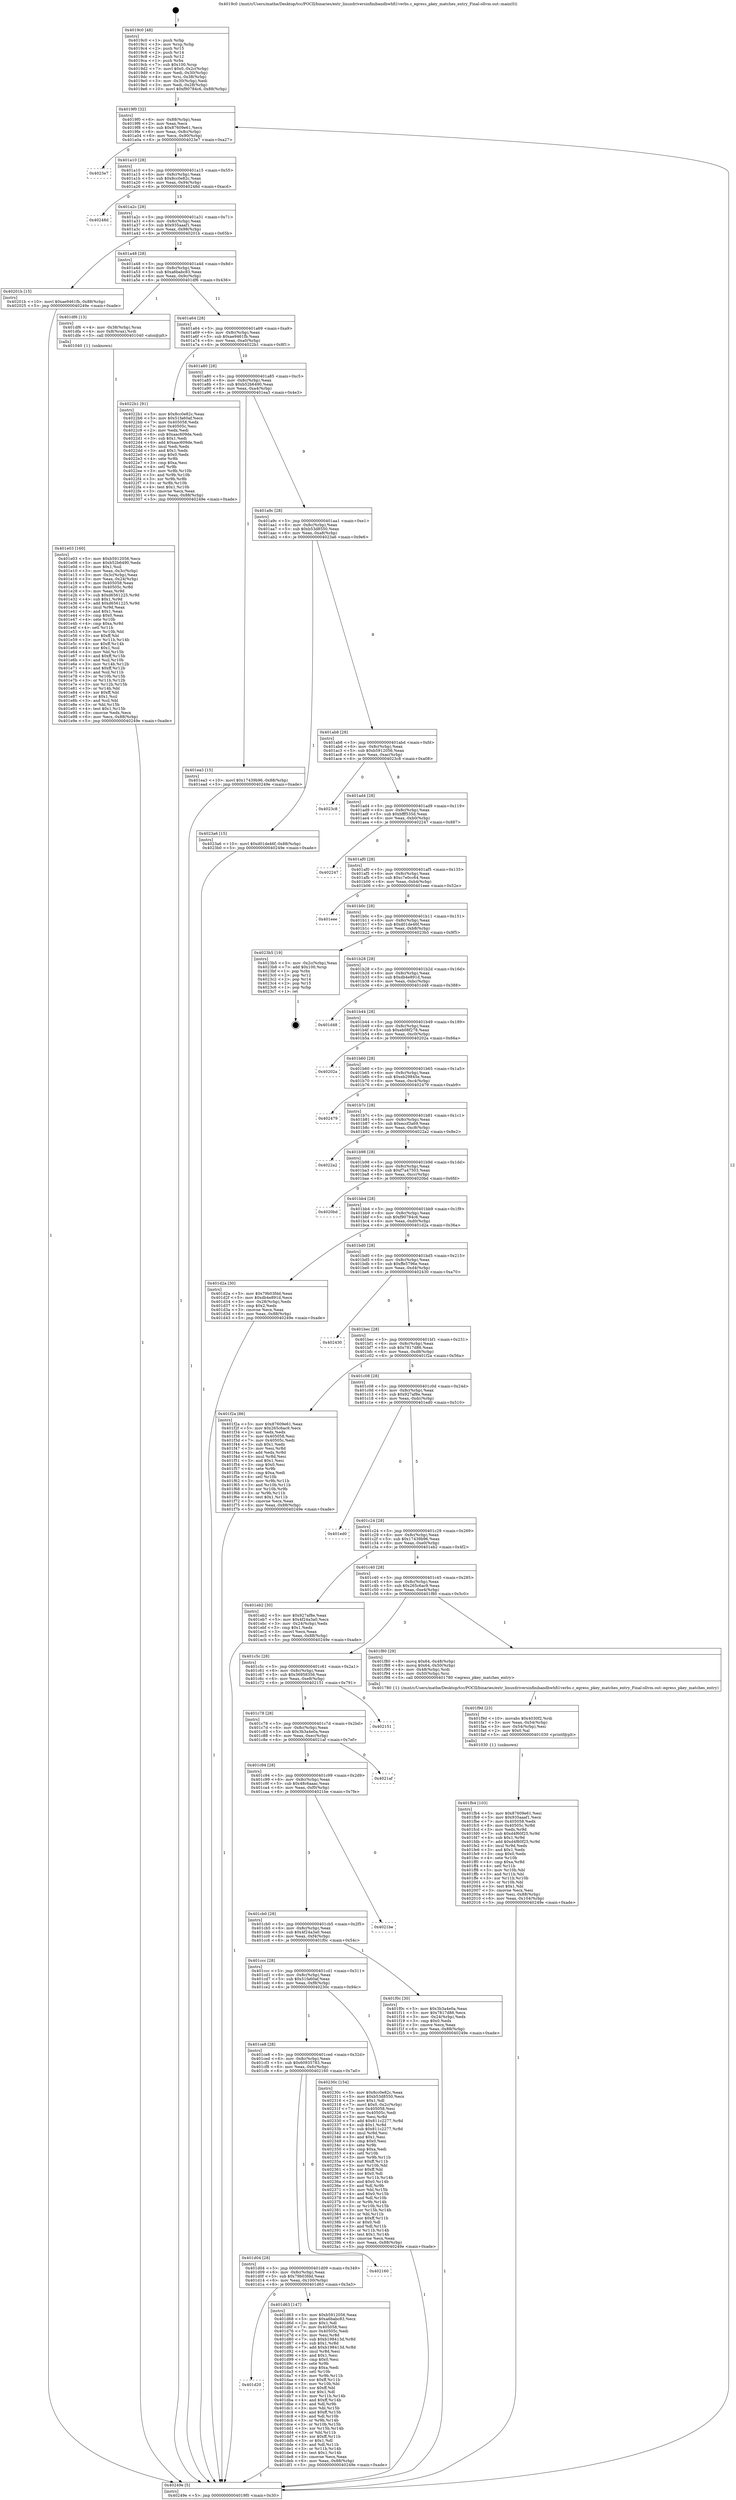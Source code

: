 digraph "0x4019c0" {
  label = "0x4019c0 (/mnt/c/Users/mathe/Desktop/tcc/POCII/binaries/extr_linuxdriversinfinibandhwhfi1verbs.c_egress_pkey_matches_entry_Final-ollvm.out::main(0))"
  labelloc = "t"
  node[shape=record]

  Entry [label="",width=0.3,height=0.3,shape=circle,fillcolor=black,style=filled]
  "0x4019f0" [label="{
     0x4019f0 [32]\l
     | [instrs]\l
     &nbsp;&nbsp;0x4019f0 \<+6\>: mov -0x88(%rbp),%eax\l
     &nbsp;&nbsp;0x4019f6 \<+2\>: mov %eax,%ecx\l
     &nbsp;&nbsp;0x4019f8 \<+6\>: sub $0x87609e61,%ecx\l
     &nbsp;&nbsp;0x4019fe \<+6\>: mov %eax,-0x8c(%rbp)\l
     &nbsp;&nbsp;0x401a04 \<+6\>: mov %ecx,-0x90(%rbp)\l
     &nbsp;&nbsp;0x401a0a \<+6\>: je 00000000004023e7 \<main+0xa27\>\l
  }"]
  "0x4023e7" [label="{
     0x4023e7\l
  }", style=dashed]
  "0x401a10" [label="{
     0x401a10 [28]\l
     | [instrs]\l
     &nbsp;&nbsp;0x401a10 \<+5\>: jmp 0000000000401a15 \<main+0x55\>\l
     &nbsp;&nbsp;0x401a15 \<+6\>: mov -0x8c(%rbp),%eax\l
     &nbsp;&nbsp;0x401a1b \<+5\>: sub $0x8cc0e82c,%eax\l
     &nbsp;&nbsp;0x401a20 \<+6\>: mov %eax,-0x94(%rbp)\l
     &nbsp;&nbsp;0x401a26 \<+6\>: je 000000000040248d \<main+0xacd\>\l
  }"]
  Exit [label="",width=0.3,height=0.3,shape=circle,fillcolor=black,style=filled,peripheries=2]
  "0x40248d" [label="{
     0x40248d\l
  }", style=dashed]
  "0x401a2c" [label="{
     0x401a2c [28]\l
     | [instrs]\l
     &nbsp;&nbsp;0x401a2c \<+5\>: jmp 0000000000401a31 \<main+0x71\>\l
     &nbsp;&nbsp;0x401a31 \<+6\>: mov -0x8c(%rbp),%eax\l
     &nbsp;&nbsp;0x401a37 \<+5\>: sub $0x935aaaf1,%eax\l
     &nbsp;&nbsp;0x401a3c \<+6\>: mov %eax,-0x98(%rbp)\l
     &nbsp;&nbsp;0x401a42 \<+6\>: je 000000000040201b \<main+0x65b\>\l
  }"]
  "0x401fb4" [label="{
     0x401fb4 [103]\l
     | [instrs]\l
     &nbsp;&nbsp;0x401fb4 \<+5\>: mov $0x87609e61,%esi\l
     &nbsp;&nbsp;0x401fb9 \<+5\>: mov $0x935aaaf1,%ecx\l
     &nbsp;&nbsp;0x401fbe \<+7\>: mov 0x405058,%edx\l
     &nbsp;&nbsp;0x401fc5 \<+8\>: mov 0x40505c,%r8d\l
     &nbsp;&nbsp;0x401fcd \<+3\>: mov %edx,%r9d\l
     &nbsp;&nbsp;0x401fd0 \<+7\>: sub $0xd4f60f25,%r9d\l
     &nbsp;&nbsp;0x401fd7 \<+4\>: sub $0x1,%r9d\l
     &nbsp;&nbsp;0x401fdb \<+7\>: add $0xd4f60f25,%r9d\l
     &nbsp;&nbsp;0x401fe2 \<+4\>: imul %r9d,%edx\l
     &nbsp;&nbsp;0x401fe6 \<+3\>: and $0x1,%edx\l
     &nbsp;&nbsp;0x401fe9 \<+3\>: cmp $0x0,%edx\l
     &nbsp;&nbsp;0x401fec \<+4\>: sete %r10b\l
     &nbsp;&nbsp;0x401ff0 \<+4\>: cmp $0xa,%r8d\l
     &nbsp;&nbsp;0x401ff4 \<+4\>: setl %r11b\l
     &nbsp;&nbsp;0x401ff8 \<+3\>: mov %r10b,%bl\l
     &nbsp;&nbsp;0x401ffb \<+3\>: and %r11b,%bl\l
     &nbsp;&nbsp;0x401ffe \<+3\>: xor %r11b,%r10b\l
     &nbsp;&nbsp;0x402001 \<+3\>: or %r10b,%bl\l
     &nbsp;&nbsp;0x402004 \<+3\>: test $0x1,%bl\l
     &nbsp;&nbsp;0x402007 \<+3\>: cmovne %ecx,%esi\l
     &nbsp;&nbsp;0x40200a \<+6\>: mov %esi,-0x88(%rbp)\l
     &nbsp;&nbsp;0x402010 \<+6\>: mov %eax,-0x104(%rbp)\l
     &nbsp;&nbsp;0x402016 \<+5\>: jmp 000000000040249e \<main+0xade\>\l
  }"]
  "0x40201b" [label="{
     0x40201b [15]\l
     | [instrs]\l
     &nbsp;&nbsp;0x40201b \<+10\>: movl $0xae9461fb,-0x88(%rbp)\l
     &nbsp;&nbsp;0x402025 \<+5\>: jmp 000000000040249e \<main+0xade\>\l
  }"]
  "0x401a48" [label="{
     0x401a48 [28]\l
     | [instrs]\l
     &nbsp;&nbsp;0x401a48 \<+5\>: jmp 0000000000401a4d \<main+0x8d\>\l
     &nbsp;&nbsp;0x401a4d \<+6\>: mov -0x8c(%rbp),%eax\l
     &nbsp;&nbsp;0x401a53 \<+5\>: sub $0xa6babc83,%eax\l
     &nbsp;&nbsp;0x401a58 \<+6\>: mov %eax,-0x9c(%rbp)\l
     &nbsp;&nbsp;0x401a5e \<+6\>: je 0000000000401df6 \<main+0x436\>\l
  }"]
  "0x401f9d" [label="{
     0x401f9d [23]\l
     | [instrs]\l
     &nbsp;&nbsp;0x401f9d \<+10\>: movabs $0x4030f2,%rdi\l
     &nbsp;&nbsp;0x401fa7 \<+3\>: mov %eax,-0x54(%rbp)\l
     &nbsp;&nbsp;0x401faa \<+3\>: mov -0x54(%rbp),%esi\l
     &nbsp;&nbsp;0x401fad \<+2\>: mov $0x0,%al\l
     &nbsp;&nbsp;0x401faf \<+5\>: call 0000000000401030 \<printf@plt\>\l
     | [calls]\l
     &nbsp;&nbsp;0x401030 \{1\} (unknown)\l
  }"]
  "0x401df6" [label="{
     0x401df6 [13]\l
     | [instrs]\l
     &nbsp;&nbsp;0x401df6 \<+4\>: mov -0x38(%rbp),%rax\l
     &nbsp;&nbsp;0x401dfa \<+4\>: mov 0x8(%rax),%rdi\l
     &nbsp;&nbsp;0x401dfe \<+5\>: call 0000000000401040 \<atoi@plt\>\l
     | [calls]\l
     &nbsp;&nbsp;0x401040 \{1\} (unknown)\l
  }"]
  "0x401a64" [label="{
     0x401a64 [28]\l
     | [instrs]\l
     &nbsp;&nbsp;0x401a64 \<+5\>: jmp 0000000000401a69 \<main+0xa9\>\l
     &nbsp;&nbsp;0x401a69 \<+6\>: mov -0x8c(%rbp),%eax\l
     &nbsp;&nbsp;0x401a6f \<+5\>: sub $0xae9461fb,%eax\l
     &nbsp;&nbsp;0x401a74 \<+6\>: mov %eax,-0xa0(%rbp)\l
     &nbsp;&nbsp;0x401a7a \<+6\>: je 00000000004022b1 \<main+0x8f1\>\l
  }"]
  "0x401e03" [label="{
     0x401e03 [160]\l
     | [instrs]\l
     &nbsp;&nbsp;0x401e03 \<+5\>: mov $0xb5912056,%ecx\l
     &nbsp;&nbsp;0x401e08 \<+5\>: mov $0xb52b6490,%edx\l
     &nbsp;&nbsp;0x401e0d \<+3\>: mov $0x1,%sil\l
     &nbsp;&nbsp;0x401e10 \<+3\>: mov %eax,-0x3c(%rbp)\l
     &nbsp;&nbsp;0x401e13 \<+3\>: mov -0x3c(%rbp),%eax\l
     &nbsp;&nbsp;0x401e16 \<+3\>: mov %eax,-0x24(%rbp)\l
     &nbsp;&nbsp;0x401e19 \<+7\>: mov 0x405058,%eax\l
     &nbsp;&nbsp;0x401e20 \<+8\>: mov 0x40505c,%r8d\l
     &nbsp;&nbsp;0x401e28 \<+3\>: mov %eax,%r9d\l
     &nbsp;&nbsp;0x401e2b \<+7\>: sub $0xd6561225,%r9d\l
     &nbsp;&nbsp;0x401e32 \<+4\>: sub $0x1,%r9d\l
     &nbsp;&nbsp;0x401e36 \<+7\>: add $0xd6561225,%r9d\l
     &nbsp;&nbsp;0x401e3d \<+4\>: imul %r9d,%eax\l
     &nbsp;&nbsp;0x401e41 \<+3\>: and $0x1,%eax\l
     &nbsp;&nbsp;0x401e44 \<+3\>: cmp $0x0,%eax\l
     &nbsp;&nbsp;0x401e47 \<+4\>: sete %r10b\l
     &nbsp;&nbsp;0x401e4b \<+4\>: cmp $0xa,%r8d\l
     &nbsp;&nbsp;0x401e4f \<+4\>: setl %r11b\l
     &nbsp;&nbsp;0x401e53 \<+3\>: mov %r10b,%bl\l
     &nbsp;&nbsp;0x401e56 \<+3\>: xor $0xff,%bl\l
     &nbsp;&nbsp;0x401e59 \<+3\>: mov %r11b,%r14b\l
     &nbsp;&nbsp;0x401e5c \<+4\>: xor $0xff,%r14b\l
     &nbsp;&nbsp;0x401e60 \<+4\>: xor $0x1,%sil\l
     &nbsp;&nbsp;0x401e64 \<+3\>: mov %bl,%r15b\l
     &nbsp;&nbsp;0x401e67 \<+4\>: and $0xff,%r15b\l
     &nbsp;&nbsp;0x401e6b \<+3\>: and %sil,%r10b\l
     &nbsp;&nbsp;0x401e6e \<+3\>: mov %r14b,%r12b\l
     &nbsp;&nbsp;0x401e71 \<+4\>: and $0xff,%r12b\l
     &nbsp;&nbsp;0x401e75 \<+3\>: and %sil,%r11b\l
     &nbsp;&nbsp;0x401e78 \<+3\>: or %r10b,%r15b\l
     &nbsp;&nbsp;0x401e7b \<+3\>: or %r11b,%r12b\l
     &nbsp;&nbsp;0x401e7e \<+3\>: xor %r12b,%r15b\l
     &nbsp;&nbsp;0x401e81 \<+3\>: or %r14b,%bl\l
     &nbsp;&nbsp;0x401e84 \<+3\>: xor $0xff,%bl\l
     &nbsp;&nbsp;0x401e87 \<+4\>: or $0x1,%sil\l
     &nbsp;&nbsp;0x401e8b \<+3\>: and %sil,%bl\l
     &nbsp;&nbsp;0x401e8e \<+3\>: or %bl,%r15b\l
     &nbsp;&nbsp;0x401e91 \<+4\>: test $0x1,%r15b\l
     &nbsp;&nbsp;0x401e95 \<+3\>: cmovne %edx,%ecx\l
     &nbsp;&nbsp;0x401e98 \<+6\>: mov %ecx,-0x88(%rbp)\l
     &nbsp;&nbsp;0x401e9e \<+5\>: jmp 000000000040249e \<main+0xade\>\l
  }"]
  "0x4022b1" [label="{
     0x4022b1 [91]\l
     | [instrs]\l
     &nbsp;&nbsp;0x4022b1 \<+5\>: mov $0x8cc0e82c,%eax\l
     &nbsp;&nbsp;0x4022b6 \<+5\>: mov $0x51fa60af,%ecx\l
     &nbsp;&nbsp;0x4022bb \<+7\>: mov 0x405058,%edx\l
     &nbsp;&nbsp;0x4022c2 \<+7\>: mov 0x40505c,%esi\l
     &nbsp;&nbsp;0x4022c9 \<+2\>: mov %edx,%edi\l
     &nbsp;&nbsp;0x4022cb \<+6\>: sub $0xaac609de,%edi\l
     &nbsp;&nbsp;0x4022d1 \<+3\>: sub $0x1,%edi\l
     &nbsp;&nbsp;0x4022d4 \<+6\>: add $0xaac609de,%edi\l
     &nbsp;&nbsp;0x4022da \<+3\>: imul %edi,%edx\l
     &nbsp;&nbsp;0x4022dd \<+3\>: and $0x1,%edx\l
     &nbsp;&nbsp;0x4022e0 \<+3\>: cmp $0x0,%edx\l
     &nbsp;&nbsp;0x4022e3 \<+4\>: sete %r8b\l
     &nbsp;&nbsp;0x4022e7 \<+3\>: cmp $0xa,%esi\l
     &nbsp;&nbsp;0x4022ea \<+4\>: setl %r9b\l
     &nbsp;&nbsp;0x4022ee \<+3\>: mov %r8b,%r10b\l
     &nbsp;&nbsp;0x4022f1 \<+3\>: and %r9b,%r10b\l
     &nbsp;&nbsp;0x4022f4 \<+3\>: xor %r9b,%r8b\l
     &nbsp;&nbsp;0x4022f7 \<+3\>: or %r8b,%r10b\l
     &nbsp;&nbsp;0x4022fa \<+4\>: test $0x1,%r10b\l
     &nbsp;&nbsp;0x4022fe \<+3\>: cmovne %ecx,%eax\l
     &nbsp;&nbsp;0x402301 \<+6\>: mov %eax,-0x88(%rbp)\l
     &nbsp;&nbsp;0x402307 \<+5\>: jmp 000000000040249e \<main+0xade\>\l
  }"]
  "0x401a80" [label="{
     0x401a80 [28]\l
     | [instrs]\l
     &nbsp;&nbsp;0x401a80 \<+5\>: jmp 0000000000401a85 \<main+0xc5\>\l
     &nbsp;&nbsp;0x401a85 \<+6\>: mov -0x8c(%rbp),%eax\l
     &nbsp;&nbsp;0x401a8b \<+5\>: sub $0xb52b6490,%eax\l
     &nbsp;&nbsp;0x401a90 \<+6\>: mov %eax,-0xa4(%rbp)\l
     &nbsp;&nbsp;0x401a96 \<+6\>: je 0000000000401ea3 \<main+0x4e3\>\l
  }"]
  "0x401d20" [label="{
     0x401d20\l
  }", style=dashed]
  "0x401ea3" [label="{
     0x401ea3 [15]\l
     | [instrs]\l
     &nbsp;&nbsp;0x401ea3 \<+10\>: movl $0x17439b96,-0x88(%rbp)\l
     &nbsp;&nbsp;0x401ead \<+5\>: jmp 000000000040249e \<main+0xade\>\l
  }"]
  "0x401a9c" [label="{
     0x401a9c [28]\l
     | [instrs]\l
     &nbsp;&nbsp;0x401a9c \<+5\>: jmp 0000000000401aa1 \<main+0xe1\>\l
     &nbsp;&nbsp;0x401aa1 \<+6\>: mov -0x8c(%rbp),%eax\l
     &nbsp;&nbsp;0x401aa7 \<+5\>: sub $0xb53d8550,%eax\l
     &nbsp;&nbsp;0x401aac \<+6\>: mov %eax,-0xa8(%rbp)\l
     &nbsp;&nbsp;0x401ab2 \<+6\>: je 00000000004023a6 \<main+0x9e6\>\l
  }"]
  "0x401d63" [label="{
     0x401d63 [147]\l
     | [instrs]\l
     &nbsp;&nbsp;0x401d63 \<+5\>: mov $0xb5912056,%eax\l
     &nbsp;&nbsp;0x401d68 \<+5\>: mov $0xa6babc83,%ecx\l
     &nbsp;&nbsp;0x401d6d \<+2\>: mov $0x1,%dl\l
     &nbsp;&nbsp;0x401d6f \<+7\>: mov 0x405058,%esi\l
     &nbsp;&nbsp;0x401d76 \<+7\>: mov 0x40505c,%edi\l
     &nbsp;&nbsp;0x401d7d \<+3\>: mov %esi,%r8d\l
     &nbsp;&nbsp;0x401d80 \<+7\>: sub $0xb198413d,%r8d\l
     &nbsp;&nbsp;0x401d87 \<+4\>: sub $0x1,%r8d\l
     &nbsp;&nbsp;0x401d8b \<+7\>: add $0xb198413d,%r8d\l
     &nbsp;&nbsp;0x401d92 \<+4\>: imul %r8d,%esi\l
     &nbsp;&nbsp;0x401d96 \<+3\>: and $0x1,%esi\l
     &nbsp;&nbsp;0x401d99 \<+3\>: cmp $0x0,%esi\l
     &nbsp;&nbsp;0x401d9c \<+4\>: sete %r9b\l
     &nbsp;&nbsp;0x401da0 \<+3\>: cmp $0xa,%edi\l
     &nbsp;&nbsp;0x401da3 \<+4\>: setl %r10b\l
     &nbsp;&nbsp;0x401da7 \<+3\>: mov %r9b,%r11b\l
     &nbsp;&nbsp;0x401daa \<+4\>: xor $0xff,%r11b\l
     &nbsp;&nbsp;0x401dae \<+3\>: mov %r10b,%bl\l
     &nbsp;&nbsp;0x401db1 \<+3\>: xor $0xff,%bl\l
     &nbsp;&nbsp;0x401db4 \<+3\>: xor $0x1,%dl\l
     &nbsp;&nbsp;0x401db7 \<+3\>: mov %r11b,%r14b\l
     &nbsp;&nbsp;0x401dba \<+4\>: and $0xff,%r14b\l
     &nbsp;&nbsp;0x401dbe \<+3\>: and %dl,%r9b\l
     &nbsp;&nbsp;0x401dc1 \<+3\>: mov %bl,%r15b\l
     &nbsp;&nbsp;0x401dc4 \<+4\>: and $0xff,%r15b\l
     &nbsp;&nbsp;0x401dc8 \<+3\>: and %dl,%r10b\l
     &nbsp;&nbsp;0x401dcb \<+3\>: or %r9b,%r14b\l
     &nbsp;&nbsp;0x401dce \<+3\>: or %r10b,%r15b\l
     &nbsp;&nbsp;0x401dd1 \<+3\>: xor %r15b,%r14b\l
     &nbsp;&nbsp;0x401dd4 \<+3\>: or %bl,%r11b\l
     &nbsp;&nbsp;0x401dd7 \<+4\>: xor $0xff,%r11b\l
     &nbsp;&nbsp;0x401ddb \<+3\>: or $0x1,%dl\l
     &nbsp;&nbsp;0x401dde \<+3\>: and %dl,%r11b\l
     &nbsp;&nbsp;0x401de1 \<+3\>: or %r11b,%r14b\l
     &nbsp;&nbsp;0x401de4 \<+4\>: test $0x1,%r14b\l
     &nbsp;&nbsp;0x401de8 \<+3\>: cmovne %ecx,%eax\l
     &nbsp;&nbsp;0x401deb \<+6\>: mov %eax,-0x88(%rbp)\l
     &nbsp;&nbsp;0x401df1 \<+5\>: jmp 000000000040249e \<main+0xade\>\l
  }"]
  "0x4023a6" [label="{
     0x4023a6 [15]\l
     | [instrs]\l
     &nbsp;&nbsp;0x4023a6 \<+10\>: movl $0xd01de46f,-0x88(%rbp)\l
     &nbsp;&nbsp;0x4023b0 \<+5\>: jmp 000000000040249e \<main+0xade\>\l
  }"]
  "0x401ab8" [label="{
     0x401ab8 [28]\l
     | [instrs]\l
     &nbsp;&nbsp;0x401ab8 \<+5\>: jmp 0000000000401abd \<main+0xfd\>\l
     &nbsp;&nbsp;0x401abd \<+6\>: mov -0x8c(%rbp),%eax\l
     &nbsp;&nbsp;0x401ac3 \<+5\>: sub $0xb5912056,%eax\l
     &nbsp;&nbsp;0x401ac8 \<+6\>: mov %eax,-0xac(%rbp)\l
     &nbsp;&nbsp;0x401ace \<+6\>: je 00000000004023c8 \<main+0xa08\>\l
  }"]
  "0x401d04" [label="{
     0x401d04 [28]\l
     | [instrs]\l
     &nbsp;&nbsp;0x401d04 \<+5\>: jmp 0000000000401d09 \<main+0x349\>\l
     &nbsp;&nbsp;0x401d09 \<+6\>: mov -0x8c(%rbp),%eax\l
     &nbsp;&nbsp;0x401d0f \<+5\>: sub $0x79b03fdd,%eax\l
     &nbsp;&nbsp;0x401d14 \<+6\>: mov %eax,-0x100(%rbp)\l
     &nbsp;&nbsp;0x401d1a \<+6\>: je 0000000000401d63 \<main+0x3a3\>\l
  }"]
  "0x4023c8" [label="{
     0x4023c8\l
  }", style=dashed]
  "0x401ad4" [label="{
     0x401ad4 [28]\l
     | [instrs]\l
     &nbsp;&nbsp;0x401ad4 \<+5\>: jmp 0000000000401ad9 \<main+0x119\>\l
     &nbsp;&nbsp;0x401ad9 \<+6\>: mov -0x8c(%rbp),%eax\l
     &nbsp;&nbsp;0x401adf \<+5\>: sub $0xbfff535d,%eax\l
     &nbsp;&nbsp;0x401ae4 \<+6\>: mov %eax,-0xb0(%rbp)\l
     &nbsp;&nbsp;0x401aea \<+6\>: je 0000000000402247 \<main+0x887\>\l
  }"]
  "0x402160" [label="{
     0x402160\l
  }", style=dashed]
  "0x402247" [label="{
     0x402247\l
  }", style=dashed]
  "0x401af0" [label="{
     0x401af0 [28]\l
     | [instrs]\l
     &nbsp;&nbsp;0x401af0 \<+5\>: jmp 0000000000401af5 \<main+0x135\>\l
     &nbsp;&nbsp;0x401af5 \<+6\>: mov -0x8c(%rbp),%eax\l
     &nbsp;&nbsp;0x401afb \<+5\>: sub $0xc7e0cc64,%eax\l
     &nbsp;&nbsp;0x401b00 \<+6\>: mov %eax,-0xb4(%rbp)\l
     &nbsp;&nbsp;0x401b06 \<+6\>: je 0000000000401eee \<main+0x52e\>\l
  }"]
  "0x401ce8" [label="{
     0x401ce8 [28]\l
     | [instrs]\l
     &nbsp;&nbsp;0x401ce8 \<+5\>: jmp 0000000000401ced \<main+0x32d\>\l
     &nbsp;&nbsp;0x401ced \<+6\>: mov -0x8c(%rbp),%eax\l
     &nbsp;&nbsp;0x401cf3 \<+5\>: sub $0x60935783,%eax\l
     &nbsp;&nbsp;0x401cf8 \<+6\>: mov %eax,-0xfc(%rbp)\l
     &nbsp;&nbsp;0x401cfe \<+6\>: je 0000000000402160 \<main+0x7a0\>\l
  }"]
  "0x401eee" [label="{
     0x401eee\l
  }", style=dashed]
  "0x401b0c" [label="{
     0x401b0c [28]\l
     | [instrs]\l
     &nbsp;&nbsp;0x401b0c \<+5\>: jmp 0000000000401b11 \<main+0x151\>\l
     &nbsp;&nbsp;0x401b11 \<+6\>: mov -0x8c(%rbp),%eax\l
     &nbsp;&nbsp;0x401b17 \<+5\>: sub $0xd01de46f,%eax\l
     &nbsp;&nbsp;0x401b1c \<+6\>: mov %eax,-0xb8(%rbp)\l
     &nbsp;&nbsp;0x401b22 \<+6\>: je 00000000004023b5 \<main+0x9f5\>\l
  }"]
  "0x40230c" [label="{
     0x40230c [154]\l
     | [instrs]\l
     &nbsp;&nbsp;0x40230c \<+5\>: mov $0x8cc0e82c,%eax\l
     &nbsp;&nbsp;0x402311 \<+5\>: mov $0xb53d8550,%ecx\l
     &nbsp;&nbsp;0x402316 \<+2\>: mov $0x1,%dl\l
     &nbsp;&nbsp;0x402318 \<+7\>: movl $0x0,-0x2c(%rbp)\l
     &nbsp;&nbsp;0x40231f \<+7\>: mov 0x405058,%esi\l
     &nbsp;&nbsp;0x402326 \<+7\>: mov 0x40505c,%edi\l
     &nbsp;&nbsp;0x40232d \<+3\>: mov %esi,%r8d\l
     &nbsp;&nbsp;0x402330 \<+7\>: add $0x811c2277,%r8d\l
     &nbsp;&nbsp;0x402337 \<+4\>: sub $0x1,%r8d\l
     &nbsp;&nbsp;0x40233b \<+7\>: sub $0x811c2277,%r8d\l
     &nbsp;&nbsp;0x402342 \<+4\>: imul %r8d,%esi\l
     &nbsp;&nbsp;0x402346 \<+3\>: and $0x1,%esi\l
     &nbsp;&nbsp;0x402349 \<+3\>: cmp $0x0,%esi\l
     &nbsp;&nbsp;0x40234c \<+4\>: sete %r9b\l
     &nbsp;&nbsp;0x402350 \<+3\>: cmp $0xa,%edi\l
     &nbsp;&nbsp;0x402353 \<+4\>: setl %r10b\l
     &nbsp;&nbsp;0x402357 \<+3\>: mov %r9b,%r11b\l
     &nbsp;&nbsp;0x40235a \<+4\>: xor $0xff,%r11b\l
     &nbsp;&nbsp;0x40235e \<+3\>: mov %r10b,%bl\l
     &nbsp;&nbsp;0x402361 \<+3\>: xor $0xff,%bl\l
     &nbsp;&nbsp;0x402364 \<+3\>: xor $0x0,%dl\l
     &nbsp;&nbsp;0x402367 \<+3\>: mov %r11b,%r14b\l
     &nbsp;&nbsp;0x40236a \<+4\>: and $0x0,%r14b\l
     &nbsp;&nbsp;0x40236e \<+3\>: and %dl,%r9b\l
     &nbsp;&nbsp;0x402371 \<+3\>: mov %bl,%r15b\l
     &nbsp;&nbsp;0x402374 \<+4\>: and $0x0,%r15b\l
     &nbsp;&nbsp;0x402378 \<+3\>: and %dl,%r10b\l
     &nbsp;&nbsp;0x40237b \<+3\>: or %r9b,%r14b\l
     &nbsp;&nbsp;0x40237e \<+3\>: or %r10b,%r15b\l
     &nbsp;&nbsp;0x402381 \<+3\>: xor %r15b,%r14b\l
     &nbsp;&nbsp;0x402384 \<+3\>: or %bl,%r11b\l
     &nbsp;&nbsp;0x402387 \<+4\>: xor $0xff,%r11b\l
     &nbsp;&nbsp;0x40238b \<+3\>: or $0x0,%dl\l
     &nbsp;&nbsp;0x40238e \<+3\>: and %dl,%r11b\l
     &nbsp;&nbsp;0x402391 \<+3\>: or %r11b,%r14b\l
     &nbsp;&nbsp;0x402394 \<+4\>: test $0x1,%r14b\l
     &nbsp;&nbsp;0x402398 \<+3\>: cmovne %ecx,%eax\l
     &nbsp;&nbsp;0x40239b \<+6\>: mov %eax,-0x88(%rbp)\l
     &nbsp;&nbsp;0x4023a1 \<+5\>: jmp 000000000040249e \<main+0xade\>\l
  }"]
  "0x4023b5" [label="{
     0x4023b5 [19]\l
     | [instrs]\l
     &nbsp;&nbsp;0x4023b5 \<+3\>: mov -0x2c(%rbp),%eax\l
     &nbsp;&nbsp;0x4023b8 \<+7\>: add $0x100,%rsp\l
     &nbsp;&nbsp;0x4023bf \<+1\>: pop %rbx\l
     &nbsp;&nbsp;0x4023c0 \<+2\>: pop %r12\l
     &nbsp;&nbsp;0x4023c2 \<+2\>: pop %r14\l
     &nbsp;&nbsp;0x4023c4 \<+2\>: pop %r15\l
     &nbsp;&nbsp;0x4023c6 \<+1\>: pop %rbp\l
     &nbsp;&nbsp;0x4023c7 \<+1\>: ret\l
  }"]
  "0x401b28" [label="{
     0x401b28 [28]\l
     | [instrs]\l
     &nbsp;&nbsp;0x401b28 \<+5\>: jmp 0000000000401b2d \<main+0x16d\>\l
     &nbsp;&nbsp;0x401b2d \<+6\>: mov -0x8c(%rbp),%eax\l
     &nbsp;&nbsp;0x401b33 \<+5\>: sub $0xdb4e891d,%eax\l
     &nbsp;&nbsp;0x401b38 \<+6\>: mov %eax,-0xbc(%rbp)\l
     &nbsp;&nbsp;0x401b3e \<+6\>: je 0000000000401d48 \<main+0x388\>\l
  }"]
  "0x401ccc" [label="{
     0x401ccc [28]\l
     | [instrs]\l
     &nbsp;&nbsp;0x401ccc \<+5\>: jmp 0000000000401cd1 \<main+0x311\>\l
     &nbsp;&nbsp;0x401cd1 \<+6\>: mov -0x8c(%rbp),%eax\l
     &nbsp;&nbsp;0x401cd7 \<+5\>: sub $0x51fa60af,%eax\l
     &nbsp;&nbsp;0x401cdc \<+6\>: mov %eax,-0xf8(%rbp)\l
     &nbsp;&nbsp;0x401ce2 \<+6\>: je 000000000040230c \<main+0x94c\>\l
  }"]
  "0x401d48" [label="{
     0x401d48\l
  }", style=dashed]
  "0x401b44" [label="{
     0x401b44 [28]\l
     | [instrs]\l
     &nbsp;&nbsp;0x401b44 \<+5\>: jmp 0000000000401b49 \<main+0x189\>\l
     &nbsp;&nbsp;0x401b49 \<+6\>: mov -0x8c(%rbp),%eax\l
     &nbsp;&nbsp;0x401b4f \<+5\>: sub $0xeb08f278,%eax\l
     &nbsp;&nbsp;0x401b54 \<+6\>: mov %eax,-0xc0(%rbp)\l
     &nbsp;&nbsp;0x401b5a \<+6\>: je 000000000040202a \<main+0x66a\>\l
  }"]
  "0x401f0c" [label="{
     0x401f0c [30]\l
     | [instrs]\l
     &nbsp;&nbsp;0x401f0c \<+5\>: mov $0x3b3a4e0a,%eax\l
     &nbsp;&nbsp;0x401f11 \<+5\>: mov $0x7817d86,%ecx\l
     &nbsp;&nbsp;0x401f16 \<+3\>: mov -0x24(%rbp),%edx\l
     &nbsp;&nbsp;0x401f19 \<+3\>: cmp $0x0,%edx\l
     &nbsp;&nbsp;0x401f1c \<+3\>: cmove %ecx,%eax\l
     &nbsp;&nbsp;0x401f1f \<+6\>: mov %eax,-0x88(%rbp)\l
     &nbsp;&nbsp;0x401f25 \<+5\>: jmp 000000000040249e \<main+0xade\>\l
  }"]
  "0x40202a" [label="{
     0x40202a\l
  }", style=dashed]
  "0x401b60" [label="{
     0x401b60 [28]\l
     | [instrs]\l
     &nbsp;&nbsp;0x401b60 \<+5\>: jmp 0000000000401b65 \<main+0x1a5\>\l
     &nbsp;&nbsp;0x401b65 \<+6\>: mov -0x8c(%rbp),%eax\l
     &nbsp;&nbsp;0x401b6b \<+5\>: sub $0xeb29845e,%eax\l
     &nbsp;&nbsp;0x401b70 \<+6\>: mov %eax,-0xc4(%rbp)\l
     &nbsp;&nbsp;0x401b76 \<+6\>: je 0000000000402479 \<main+0xab9\>\l
  }"]
  "0x401cb0" [label="{
     0x401cb0 [28]\l
     | [instrs]\l
     &nbsp;&nbsp;0x401cb0 \<+5\>: jmp 0000000000401cb5 \<main+0x2f5\>\l
     &nbsp;&nbsp;0x401cb5 \<+6\>: mov -0x8c(%rbp),%eax\l
     &nbsp;&nbsp;0x401cbb \<+5\>: sub $0x4f24a3a0,%eax\l
     &nbsp;&nbsp;0x401cc0 \<+6\>: mov %eax,-0xf4(%rbp)\l
     &nbsp;&nbsp;0x401cc6 \<+6\>: je 0000000000401f0c \<main+0x54c\>\l
  }"]
  "0x402479" [label="{
     0x402479\l
  }", style=dashed]
  "0x401b7c" [label="{
     0x401b7c [28]\l
     | [instrs]\l
     &nbsp;&nbsp;0x401b7c \<+5\>: jmp 0000000000401b81 \<main+0x1c1\>\l
     &nbsp;&nbsp;0x401b81 \<+6\>: mov -0x8c(%rbp),%eax\l
     &nbsp;&nbsp;0x401b87 \<+5\>: sub $0xeccf3a69,%eax\l
     &nbsp;&nbsp;0x401b8c \<+6\>: mov %eax,-0xc8(%rbp)\l
     &nbsp;&nbsp;0x401b92 \<+6\>: je 00000000004022a2 \<main+0x8e2\>\l
  }"]
  "0x4021be" [label="{
     0x4021be\l
  }", style=dashed]
  "0x4022a2" [label="{
     0x4022a2\l
  }", style=dashed]
  "0x401b98" [label="{
     0x401b98 [28]\l
     | [instrs]\l
     &nbsp;&nbsp;0x401b98 \<+5\>: jmp 0000000000401b9d \<main+0x1dd\>\l
     &nbsp;&nbsp;0x401b9d \<+6\>: mov -0x8c(%rbp),%eax\l
     &nbsp;&nbsp;0x401ba3 \<+5\>: sub $0xf7a47503,%eax\l
     &nbsp;&nbsp;0x401ba8 \<+6\>: mov %eax,-0xcc(%rbp)\l
     &nbsp;&nbsp;0x401bae \<+6\>: je 00000000004020bd \<main+0x6fd\>\l
  }"]
  "0x401c94" [label="{
     0x401c94 [28]\l
     | [instrs]\l
     &nbsp;&nbsp;0x401c94 \<+5\>: jmp 0000000000401c99 \<main+0x2d9\>\l
     &nbsp;&nbsp;0x401c99 \<+6\>: mov -0x8c(%rbp),%eax\l
     &nbsp;&nbsp;0x401c9f \<+5\>: sub $0x48c6aaac,%eax\l
     &nbsp;&nbsp;0x401ca4 \<+6\>: mov %eax,-0xf0(%rbp)\l
     &nbsp;&nbsp;0x401caa \<+6\>: je 00000000004021be \<main+0x7fe\>\l
  }"]
  "0x4020bd" [label="{
     0x4020bd\l
  }", style=dashed]
  "0x401bb4" [label="{
     0x401bb4 [28]\l
     | [instrs]\l
     &nbsp;&nbsp;0x401bb4 \<+5\>: jmp 0000000000401bb9 \<main+0x1f9\>\l
     &nbsp;&nbsp;0x401bb9 \<+6\>: mov -0x8c(%rbp),%eax\l
     &nbsp;&nbsp;0x401bbf \<+5\>: sub $0xf90784c6,%eax\l
     &nbsp;&nbsp;0x401bc4 \<+6\>: mov %eax,-0xd0(%rbp)\l
     &nbsp;&nbsp;0x401bca \<+6\>: je 0000000000401d2a \<main+0x36a\>\l
  }"]
  "0x4021af" [label="{
     0x4021af\l
  }", style=dashed]
  "0x401d2a" [label="{
     0x401d2a [30]\l
     | [instrs]\l
     &nbsp;&nbsp;0x401d2a \<+5\>: mov $0x79b03fdd,%eax\l
     &nbsp;&nbsp;0x401d2f \<+5\>: mov $0xdb4e891d,%ecx\l
     &nbsp;&nbsp;0x401d34 \<+3\>: mov -0x28(%rbp),%edx\l
     &nbsp;&nbsp;0x401d37 \<+3\>: cmp $0x2,%edx\l
     &nbsp;&nbsp;0x401d3a \<+3\>: cmovne %ecx,%eax\l
     &nbsp;&nbsp;0x401d3d \<+6\>: mov %eax,-0x88(%rbp)\l
     &nbsp;&nbsp;0x401d43 \<+5\>: jmp 000000000040249e \<main+0xade\>\l
  }"]
  "0x401bd0" [label="{
     0x401bd0 [28]\l
     | [instrs]\l
     &nbsp;&nbsp;0x401bd0 \<+5\>: jmp 0000000000401bd5 \<main+0x215\>\l
     &nbsp;&nbsp;0x401bd5 \<+6\>: mov -0x8c(%rbp),%eax\l
     &nbsp;&nbsp;0x401bdb \<+5\>: sub $0xffe5796e,%eax\l
     &nbsp;&nbsp;0x401be0 \<+6\>: mov %eax,-0xd4(%rbp)\l
     &nbsp;&nbsp;0x401be6 \<+6\>: je 0000000000402430 \<main+0xa70\>\l
  }"]
  "0x40249e" [label="{
     0x40249e [5]\l
     | [instrs]\l
     &nbsp;&nbsp;0x40249e \<+5\>: jmp 00000000004019f0 \<main+0x30\>\l
  }"]
  "0x4019c0" [label="{
     0x4019c0 [48]\l
     | [instrs]\l
     &nbsp;&nbsp;0x4019c0 \<+1\>: push %rbp\l
     &nbsp;&nbsp;0x4019c1 \<+3\>: mov %rsp,%rbp\l
     &nbsp;&nbsp;0x4019c4 \<+2\>: push %r15\l
     &nbsp;&nbsp;0x4019c6 \<+2\>: push %r14\l
     &nbsp;&nbsp;0x4019c8 \<+2\>: push %r12\l
     &nbsp;&nbsp;0x4019ca \<+1\>: push %rbx\l
     &nbsp;&nbsp;0x4019cb \<+7\>: sub $0x100,%rsp\l
     &nbsp;&nbsp;0x4019d2 \<+7\>: movl $0x0,-0x2c(%rbp)\l
     &nbsp;&nbsp;0x4019d9 \<+3\>: mov %edi,-0x30(%rbp)\l
     &nbsp;&nbsp;0x4019dc \<+4\>: mov %rsi,-0x38(%rbp)\l
     &nbsp;&nbsp;0x4019e0 \<+3\>: mov -0x30(%rbp),%edi\l
     &nbsp;&nbsp;0x4019e3 \<+3\>: mov %edi,-0x28(%rbp)\l
     &nbsp;&nbsp;0x4019e6 \<+10\>: movl $0xf90784c6,-0x88(%rbp)\l
  }"]
  "0x401c78" [label="{
     0x401c78 [28]\l
     | [instrs]\l
     &nbsp;&nbsp;0x401c78 \<+5\>: jmp 0000000000401c7d \<main+0x2bd\>\l
     &nbsp;&nbsp;0x401c7d \<+6\>: mov -0x8c(%rbp),%eax\l
     &nbsp;&nbsp;0x401c83 \<+5\>: sub $0x3b3a4e0a,%eax\l
     &nbsp;&nbsp;0x401c88 \<+6\>: mov %eax,-0xec(%rbp)\l
     &nbsp;&nbsp;0x401c8e \<+6\>: je 00000000004021af \<main+0x7ef\>\l
  }"]
  "0x402430" [label="{
     0x402430\l
  }", style=dashed]
  "0x401bec" [label="{
     0x401bec [28]\l
     | [instrs]\l
     &nbsp;&nbsp;0x401bec \<+5\>: jmp 0000000000401bf1 \<main+0x231\>\l
     &nbsp;&nbsp;0x401bf1 \<+6\>: mov -0x8c(%rbp),%eax\l
     &nbsp;&nbsp;0x401bf7 \<+5\>: sub $0x7817d86,%eax\l
     &nbsp;&nbsp;0x401bfc \<+6\>: mov %eax,-0xd8(%rbp)\l
     &nbsp;&nbsp;0x401c02 \<+6\>: je 0000000000401f2a \<main+0x56a\>\l
  }"]
  "0x402151" [label="{
     0x402151\l
  }", style=dashed]
  "0x401f2a" [label="{
     0x401f2a [86]\l
     | [instrs]\l
     &nbsp;&nbsp;0x401f2a \<+5\>: mov $0x87609e61,%eax\l
     &nbsp;&nbsp;0x401f2f \<+5\>: mov $0x265c6ac9,%ecx\l
     &nbsp;&nbsp;0x401f34 \<+2\>: xor %edx,%edx\l
     &nbsp;&nbsp;0x401f36 \<+7\>: mov 0x405058,%esi\l
     &nbsp;&nbsp;0x401f3d \<+7\>: mov 0x40505c,%edi\l
     &nbsp;&nbsp;0x401f44 \<+3\>: sub $0x1,%edx\l
     &nbsp;&nbsp;0x401f47 \<+3\>: mov %esi,%r8d\l
     &nbsp;&nbsp;0x401f4a \<+3\>: add %edx,%r8d\l
     &nbsp;&nbsp;0x401f4d \<+4\>: imul %r8d,%esi\l
     &nbsp;&nbsp;0x401f51 \<+3\>: and $0x1,%esi\l
     &nbsp;&nbsp;0x401f54 \<+3\>: cmp $0x0,%esi\l
     &nbsp;&nbsp;0x401f57 \<+4\>: sete %r9b\l
     &nbsp;&nbsp;0x401f5b \<+3\>: cmp $0xa,%edi\l
     &nbsp;&nbsp;0x401f5e \<+4\>: setl %r10b\l
     &nbsp;&nbsp;0x401f62 \<+3\>: mov %r9b,%r11b\l
     &nbsp;&nbsp;0x401f65 \<+3\>: and %r10b,%r11b\l
     &nbsp;&nbsp;0x401f68 \<+3\>: xor %r10b,%r9b\l
     &nbsp;&nbsp;0x401f6b \<+3\>: or %r9b,%r11b\l
     &nbsp;&nbsp;0x401f6e \<+4\>: test $0x1,%r11b\l
     &nbsp;&nbsp;0x401f72 \<+3\>: cmovne %ecx,%eax\l
     &nbsp;&nbsp;0x401f75 \<+6\>: mov %eax,-0x88(%rbp)\l
     &nbsp;&nbsp;0x401f7b \<+5\>: jmp 000000000040249e \<main+0xade\>\l
  }"]
  "0x401c08" [label="{
     0x401c08 [28]\l
     | [instrs]\l
     &nbsp;&nbsp;0x401c08 \<+5\>: jmp 0000000000401c0d \<main+0x24d\>\l
     &nbsp;&nbsp;0x401c0d \<+6\>: mov -0x8c(%rbp),%eax\l
     &nbsp;&nbsp;0x401c13 \<+5\>: sub $0x927af8e,%eax\l
     &nbsp;&nbsp;0x401c18 \<+6\>: mov %eax,-0xdc(%rbp)\l
     &nbsp;&nbsp;0x401c1e \<+6\>: je 0000000000401ed0 \<main+0x510\>\l
  }"]
  "0x401c5c" [label="{
     0x401c5c [28]\l
     | [instrs]\l
     &nbsp;&nbsp;0x401c5c \<+5\>: jmp 0000000000401c61 \<main+0x2a1\>\l
     &nbsp;&nbsp;0x401c61 \<+6\>: mov -0x8c(%rbp),%eax\l
     &nbsp;&nbsp;0x401c67 \<+5\>: sub $0x36958356,%eax\l
     &nbsp;&nbsp;0x401c6c \<+6\>: mov %eax,-0xe8(%rbp)\l
     &nbsp;&nbsp;0x401c72 \<+6\>: je 0000000000402151 \<main+0x791\>\l
  }"]
  "0x401ed0" [label="{
     0x401ed0\l
  }", style=dashed]
  "0x401c24" [label="{
     0x401c24 [28]\l
     | [instrs]\l
     &nbsp;&nbsp;0x401c24 \<+5\>: jmp 0000000000401c29 \<main+0x269\>\l
     &nbsp;&nbsp;0x401c29 \<+6\>: mov -0x8c(%rbp),%eax\l
     &nbsp;&nbsp;0x401c2f \<+5\>: sub $0x17439b96,%eax\l
     &nbsp;&nbsp;0x401c34 \<+6\>: mov %eax,-0xe0(%rbp)\l
     &nbsp;&nbsp;0x401c3a \<+6\>: je 0000000000401eb2 \<main+0x4f2\>\l
  }"]
  "0x401f80" [label="{
     0x401f80 [29]\l
     | [instrs]\l
     &nbsp;&nbsp;0x401f80 \<+8\>: movq $0x64,-0x48(%rbp)\l
     &nbsp;&nbsp;0x401f88 \<+8\>: movq $0x64,-0x50(%rbp)\l
     &nbsp;&nbsp;0x401f90 \<+4\>: mov -0x48(%rbp),%rdi\l
     &nbsp;&nbsp;0x401f94 \<+4\>: mov -0x50(%rbp),%rsi\l
     &nbsp;&nbsp;0x401f98 \<+5\>: call 0000000000401780 \<egress_pkey_matches_entry\>\l
     | [calls]\l
     &nbsp;&nbsp;0x401780 \{1\} (/mnt/c/Users/mathe/Desktop/tcc/POCII/binaries/extr_linuxdriversinfinibandhwhfi1verbs.c_egress_pkey_matches_entry_Final-ollvm.out::egress_pkey_matches_entry)\l
  }"]
  "0x401eb2" [label="{
     0x401eb2 [30]\l
     | [instrs]\l
     &nbsp;&nbsp;0x401eb2 \<+5\>: mov $0x927af8e,%eax\l
     &nbsp;&nbsp;0x401eb7 \<+5\>: mov $0x4f24a3a0,%ecx\l
     &nbsp;&nbsp;0x401ebc \<+3\>: mov -0x24(%rbp),%edx\l
     &nbsp;&nbsp;0x401ebf \<+3\>: cmp $0x1,%edx\l
     &nbsp;&nbsp;0x401ec2 \<+3\>: cmovl %ecx,%eax\l
     &nbsp;&nbsp;0x401ec5 \<+6\>: mov %eax,-0x88(%rbp)\l
     &nbsp;&nbsp;0x401ecb \<+5\>: jmp 000000000040249e \<main+0xade\>\l
  }"]
  "0x401c40" [label="{
     0x401c40 [28]\l
     | [instrs]\l
     &nbsp;&nbsp;0x401c40 \<+5\>: jmp 0000000000401c45 \<main+0x285\>\l
     &nbsp;&nbsp;0x401c45 \<+6\>: mov -0x8c(%rbp),%eax\l
     &nbsp;&nbsp;0x401c4b \<+5\>: sub $0x265c6ac9,%eax\l
     &nbsp;&nbsp;0x401c50 \<+6\>: mov %eax,-0xe4(%rbp)\l
     &nbsp;&nbsp;0x401c56 \<+6\>: je 0000000000401f80 \<main+0x5c0\>\l
  }"]
  Entry -> "0x4019c0" [label=" 1"]
  "0x4019f0" -> "0x4023e7" [label=" 0"]
  "0x4019f0" -> "0x401a10" [label=" 13"]
  "0x4023b5" -> Exit [label=" 1"]
  "0x401a10" -> "0x40248d" [label=" 0"]
  "0x401a10" -> "0x401a2c" [label=" 13"]
  "0x4023a6" -> "0x40249e" [label=" 1"]
  "0x401a2c" -> "0x40201b" [label=" 1"]
  "0x401a2c" -> "0x401a48" [label=" 12"]
  "0x40230c" -> "0x40249e" [label=" 1"]
  "0x401a48" -> "0x401df6" [label=" 1"]
  "0x401a48" -> "0x401a64" [label=" 11"]
  "0x4022b1" -> "0x40249e" [label=" 1"]
  "0x401a64" -> "0x4022b1" [label=" 1"]
  "0x401a64" -> "0x401a80" [label=" 10"]
  "0x40201b" -> "0x40249e" [label=" 1"]
  "0x401a80" -> "0x401ea3" [label=" 1"]
  "0x401a80" -> "0x401a9c" [label=" 9"]
  "0x401fb4" -> "0x40249e" [label=" 1"]
  "0x401a9c" -> "0x4023a6" [label=" 1"]
  "0x401a9c" -> "0x401ab8" [label=" 8"]
  "0x401f9d" -> "0x401fb4" [label=" 1"]
  "0x401ab8" -> "0x4023c8" [label=" 0"]
  "0x401ab8" -> "0x401ad4" [label=" 8"]
  "0x401f2a" -> "0x40249e" [label=" 1"]
  "0x401ad4" -> "0x402247" [label=" 0"]
  "0x401ad4" -> "0x401af0" [label=" 8"]
  "0x401f0c" -> "0x40249e" [label=" 1"]
  "0x401af0" -> "0x401eee" [label=" 0"]
  "0x401af0" -> "0x401b0c" [label=" 8"]
  "0x401ea3" -> "0x40249e" [label=" 1"]
  "0x401b0c" -> "0x4023b5" [label=" 1"]
  "0x401b0c" -> "0x401b28" [label=" 7"]
  "0x401e03" -> "0x40249e" [label=" 1"]
  "0x401b28" -> "0x401d48" [label=" 0"]
  "0x401b28" -> "0x401b44" [label=" 7"]
  "0x401d63" -> "0x40249e" [label=" 1"]
  "0x401b44" -> "0x40202a" [label=" 0"]
  "0x401b44" -> "0x401b60" [label=" 7"]
  "0x401d04" -> "0x401d20" [label=" 0"]
  "0x401b60" -> "0x402479" [label=" 0"]
  "0x401b60" -> "0x401b7c" [label=" 7"]
  "0x401f80" -> "0x401f9d" [label=" 1"]
  "0x401b7c" -> "0x4022a2" [label=" 0"]
  "0x401b7c" -> "0x401b98" [label=" 7"]
  "0x401ce8" -> "0x401d04" [label=" 1"]
  "0x401b98" -> "0x4020bd" [label=" 0"]
  "0x401b98" -> "0x401bb4" [label=" 7"]
  "0x401eb2" -> "0x40249e" [label=" 1"]
  "0x401bb4" -> "0x401d2a" [label=" 1"]
  "0x401bb4" -> "0x401bd0" [label=" 6"]
  "0x401d2a" -> "0x40249e" [label=" 1"]
  "0x4019c0" -> "0x4019f0" [label=" 1"]
  "0x40249e" -> "0x4019f0" [label=" 12"]
  "0x401ccc" -> "0x401ce8" [label=" 1"]
  "0x401bd0" -> "0x402430" [label=" 0"]
  "0x401bd0" -> "0x401bec" [label=" 6"]
  "0x401df6" -> "0x401e03" [label=" 1"]
  "0x401bec" -> "0x401f2a" [label=" 1"]
  "0x401bec" -> "0x401c08" [label=" 5"]
  "0x401cb0" -> "0x401ccc" [label=" 2"]
  "0x401c08" -> "0x401ed0" [label=" 0"]
  "0x401c08" -> "0x401c24" [label=" 5"]
  "0x401d04" -> "0x401d63" [label=" 1"]
  "0x401c24" -> "0x401eb2" [label=" 1"]
  "0x401c24" -> "0x401c40" [label=" 4"]
  "0x401c94" -> "0x401cb0" [label=" 3"]
  "0x401c40" -> "0x401f80" [label=" 1"]
  "0x401c40" -> "0x401c5c" [label=" 3"]
  "0x401cb0" -> "0x401f0c" [label=" 1"]
  "0x401c5c" -> "0x402151" [label=" 0"]
  "0x401c5c" -> "0x401c78" [label=" 3"]
  "0x401ccc" -> "0x40230c" [label=" 1"]
  "0x401c78" -> "0x4021af" [label=" 0"]
  "0x401c78" -> "0x401c94" [label=" 3"]
  "0x401ce8" -> "0x402160" [label=" 0"]
  "0x401c94" -> "0x4021be" [label=" 0"]
}
